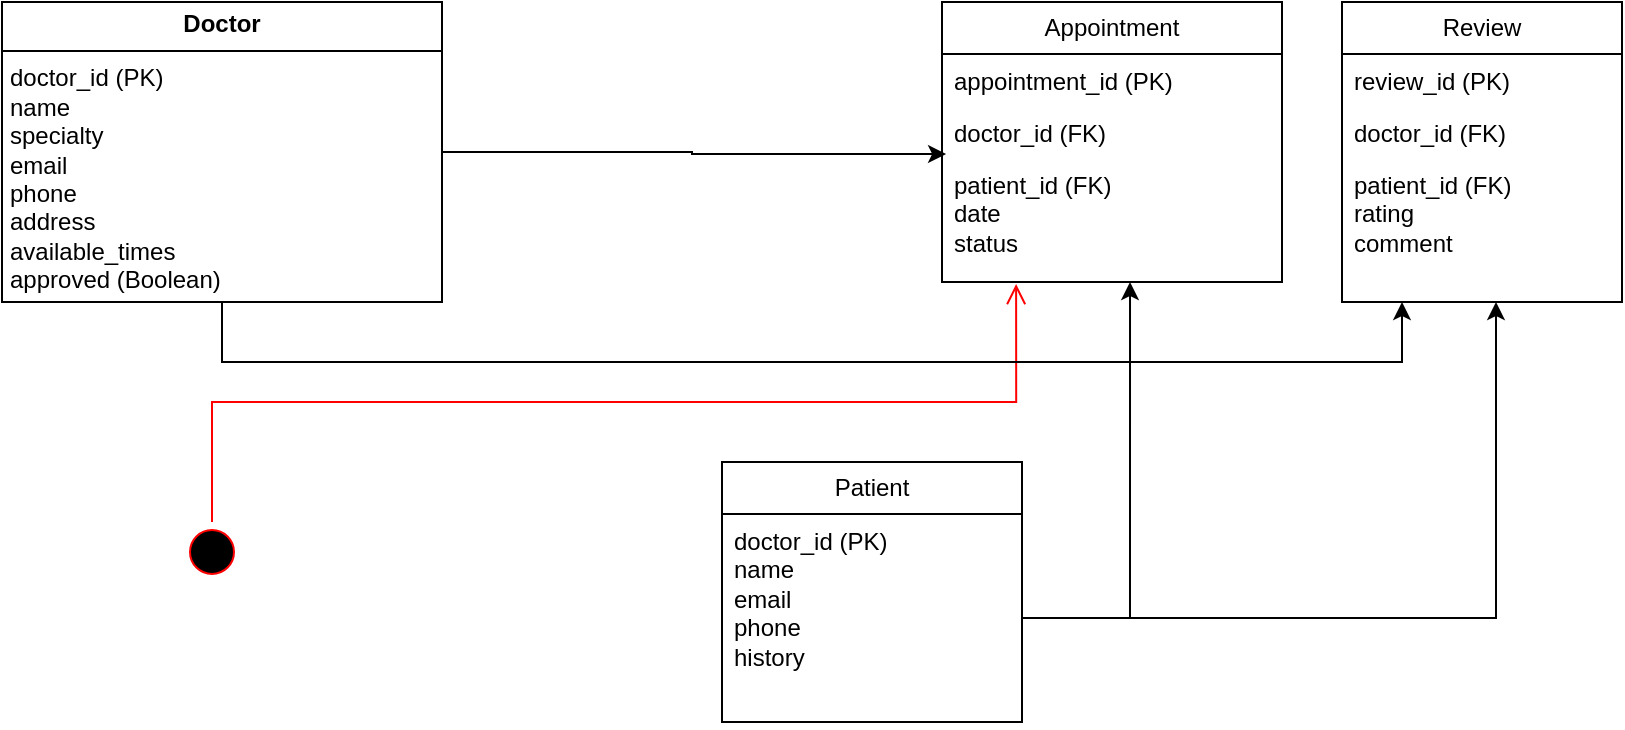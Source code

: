 <mxfile version="24.2.2" type="device">
  <diagram name="Sayfa -1" id="yi_KK9CQvoAe99kx9bwV">
    <mxGraphModel dx="964" dy="506" grid="1" gridSize="10" guides="1" tooltips="1" connect="1" arrows="1" fold="1" page="1" pageScale="1" pageWidth="827" pageHeight="1169" math="0" shadow="0">
      <root>
        <mxCell id="0" />
        <mxCell id="1" parent="0" />
        <mxCell id="n-nDPSfvx1oCkASUtknA-3" value="&lt;p style=&quot;margin:0px;margin-top:4px;text-align:center;&quot;&gt;&lt;b&gt;Doctor&lt;/b&gt;&lt;/p&gt;&lt;hr size=&quot;1&quot; style=&quot;border-style:solid;&quot;&gt;&lt;p style=&quot;margin:0px;margin-left:4px;&quot;&gt;doctor_id (PK)&lt;br&gt;name&lt;br&gt;specialty&lt;br&gt;email&lt;br&gt;phone&lt;br&gt;&lt;span class=&quot;hljs-selector-tag&quot;&gt;address&lt;/span&gt;&lt;br&gt;available_times&lt;br&gt;approved (Boolean)&lt;/p&gt;&lt;hr size=&quot;1&quot; style=&quot;border-style:solid;&quot;&gt;&lt;p style=&quot;margin:0px;margin-left:4px;&quot;&gt;&lt;br&gt;&lt;/p&gt;" style="verticalAlign=top;align=left;overflow=fill;html=1;whiteSpace=wrap;" vertex="1" parent="1">
          <mxGeometry x="20" width="220" height="150" as="geometry" />
        </mxCell>
        <mxCell id="n-nDPSfvx1oCkASUtknA-22" value="Patient" style="swimlane;fontStyle=0;childLayout=stackLayout;horizontal=1;startSize=26;fillColor=none;horizontalStack=0;resizeParent=1;resizeParentMax=0;resizeLast=0;collapsible=1;marginBottom=0;whiteSpace=wrap;html=1;" vertex="1" parent="1">
          <mxGeometry x="380" y="230" width="150" height="130" as="geometry" />
        </mxCell>
        <mxCell id="n-nDPSfvx1oCkASUtknA-24" value="doctor_id (PK)&lt;br&gt;name&lt;br&gt;email&lt;br&gt;phone&lt;br&gt;history" style="text;strokeColor=none;fillColor=none;align=left;verticalAlign=top;spacingLeft=4;spacingRight=4;overflow=hidden;rotatable=0;points=[[0,0.5],[1,0.5]];portConstraint=eastwest;whiteSpace=wrap;html=1;" vertex="1" parent="n-nDPSfvx1oCkASUtknA-22">
          <mxGeometry y="26" width="150" height="104" as="geometry" />
        </mxCell>
        <mxCell id="n-nDPSfvx1oCkASUtknA-26" value="Appointment" style="swimlane;fontStyle=0;childLayout=stackLayout;horizontal=1;startSize=26;fillColor=none;horizontalStack=0;resizeParent=1;resizeParentMax=0;resizeLast=0;collapsible=1;marginBottom=0;whiteSpace=wrap;html=1;" vertex="1" parent="1">
          <mxGeometry x="490" width="170" height="140" as="geometry" />
        </mxCell>
        <mxCell id="n-nDPSfvx1oCkASUtknA-27" value="appointment_id (PK)&amp;nbsp;&amp;nbsp;" style="text;strokeColor=none;fillColor=none;align=left;verticalAlign=top;spacingLeft=4;spacingRight=4;overflow=hidden;rotatable=0;points=[[0,0.5],[1,0.5]];portConstraint=eastwest;whiteSpace=wrap;html=1;" vertex="1" parent="n-nDPSfvx1oCkASUtknA-26">
          <mxGeometry y="26" width="170" height="26" as="geometry" />
        </mxCell>
        <mxCell id="n-nDPSfvx1oCkASUtknA-28" value="doctor_id (FK)" style="text;strokeColor=none;fillColor=none;align=left;verticalAlign=top;spacingLeft=4;spacingRight=4;overflow=hidden;rotatable=0;points=[[0,0.5],[1,0.5]];portConstraint=eastwest;whiteSpace=wrap;html=1;" vertex="1" parent="n-nDPSfvx1oCkASUtknA-26">
          <mxGeometry y="52" width="170" height="26" as="geometry" />
        </mxCell>
        <mxCell id="n-nDPSfvx1oCkASUtknA-29" value="patient_id (FK)&lt;div&gt;date&lt;/div&gt;&lt;div&gt;status&lt;br&gt;&lt;div&gt;&lt;br&gt;&lt;/div&gt;&lt;/div&gt;" style="text;strokeColor=none;fillColor=none;align=left;verticalAlign=top;spacingLeft=4;spacingRight=4;overflow=hidden;rotatable=0;points=[[0,0.5],[1,0.5]];portConstraint=eastwest;whiteSpace=wrap;html=1;" vertex="1" parent="n-nDPSfvx1oCkASUtknA-26">
          <mxGeometry y="78" width="170" height="62" as="geometry" />
        </mxCell>
        <mxCell id="n-nDPSfvx1oCkASUtknA-30" value="Review" style="swimlane;fontStyle=0;childLayout=stackLayout;horizontal=1;startSize=26;fillColor=none;horizontalStack=0;resizeParent=1;resizeParentMax=0;resizeLast=0;collapsible=1;marginBottom=0;whiteSpace=wrap;html=1;" vertex="1" parent="1">
          <mxGeometry x="690" width="140" height="150" as="geometry" />
        </mxCell>
        <mxCell id="n-nDPSfvx1oCkASUtknA-31" value="review_id (PK)" style="text;strokeColor=none;fillColor=none;align=left;verticalAlign=top;spacingLeft=4;spacingRight=4;overflow=hidden;rotatable=0;points=[[0,0.5],[1,0.5]];portConstraint=eastwest;whiteSpace=wrap;html=1;" vertex="1" parent="n-nDPSfvx1oCkASUtknA-30">
          <mxGeometry y="26" width="140" height="26" as="geometry" />
        </mxCell>
        <mxCell id="n-nDPSfvx1oCkASUtknA-32" value="doctor_id (FK)" style="text;strokeColor=none;fillColor=none;align=left;verticalAlign=top;spacingLeft=4;spacingRight=4;overflow=hidden;rotatable=0;points=[[0,0.5],[1,0.5]];portConstraint=eastwest;whiteSpace=wrap;html=1;" vertex="1" parent="n-nDPSfvx1oCkASUtknA-30">
          <mxGeometry y="52" width="140" height="26" as="geometry" />
        </mxCell>
        <mxCell id="n-nDPSfvx1oCkASUtknA-33" value="patient_id (FK)&lt;div&gt;rating&lt;/div&gt;&lt;div&gt;comment&amp;nbsp;&lt;/div&gt;" style="text;strokeColor=none;fillColor=none;align=left;verticalAlign=top;spacingLeft=4;spacingRight=4;overflow=hidden;rotatable=0;points=[[0,0.5],[1,0.5]];portConstraint=eastwest;whiteSpace=wrap;html=1;" vertex="1" parent="n-nDPSfvx1oCkASUtknA-30">
          <mxGeometry y="78" width="140" height="72" as="geometry" />
        </mxCell>
        <mxCell id="n-nDPSfvx1oCkASUtknA-34" value="" style="ellipse;html=1;shape=startState;fillColor=#000000;strokeColor=#ff0000;" vertex="1" parent="1">
          <mxGeometry x="110" y="260" width="30" height="30" as="geometry" />
        </mxCell>
        <mxCell id="n-nDPSfvx1oCkASUtknA-35" value="" style="edgeStyle=orthogonalEdgeStyle;html=1;verticalAlign=bottom;endArrow=open;endSize=8;strokeColor=#ff0000;rounded=0;entryX=0.218;entryY=1.016;entryDx=0;entryDy=0;entryPerimeter=0;" edge="1" source="n-nDPSfvx1oCkASUtknA-34" parent="1" target="n-nDPSfvx1oCkASUtknA-29">
          <mxGeometry relative="1" as="geometry">
            <mxPoint x="125" y="350" as="targetPoint" />
          </mxGeometry>
        </mxCell>
        <mxCell id="n-nDPSfvx1oCkASUtknA-38" style="edgeStyle=orthogonalEdgeStyle;rounded=0;orthogonalLoop=1;jettySize=auto;html=1;entryX=0.012;entryY=0.923;entryDx=0;entryDy=0;entryPerimeter=0;" edge="1" parent="1" source="n-nDPSfvx1oCkASUtknA-3" target="n-nDPSfvx1oCkASUtknA-28">
          <mxGeometry relative="1" as="geometry" />
        </mxCell>
        <mxCell id="n-nDPSfvx1oCkASUtknA-40" style="edgeStyle=orthogonalEdgeStyle;rounded=0;orthogonalLoop=1;jettySize=auto;html=1;entryX=0.553;entryY=1;entryDx=0;entryDy=0;entryPerimeter=0;" edge="1" parent="1" source="n-nDPSfvx1oCkASUtknA-24" target="n-nDPSfvx1oCkASUtknA-29">
          <mxGeometry relative="1" as="geometry" />
        </mxCell>
        <mxCell id="n-nDPSfvx1oCkASUtknA-41" style="edgeStyle=orthogonalEdgeStyle;rounded=0;orthogonalLoop=1;jettySize=auto;html=1;entryX=0.55;entryY=1;entryDx=0;entryDy=0;entryPerimeter=0;" edge="1" parent="1" source="n-nDPSfvx1oCkASUtknA-24" target="n-nDPSfvx1oCkASUtknA-33">
          <mxGeometry relative="1" as="geometry" />
        </mxCell>
        <mxCell id="n-nDPSfvx1oCkASUtknA-42" style="edgeStyle=orthogonalEdgeStyle;rounded=0;orthogonalLoop=1;jettySize=auto;html=1;" edge="1" parent="1" source="n-nDPSfvx1oCkASUtknA-3">
          <mxGeometry relative="1" as="geometry">
            <mxPoint x="720" y="150" as="targetPoint" />
            <Array as="points">
              <mxPoint x="130" y="180" />
              <mxPoint x="720" y="180" />
              <mxPoint x="720" y="153" />
            </Array>
          </mxGeometry>
        </mxCell>
      </root>
    </mxGraphModel>
  </diagram>
</mxfile>

